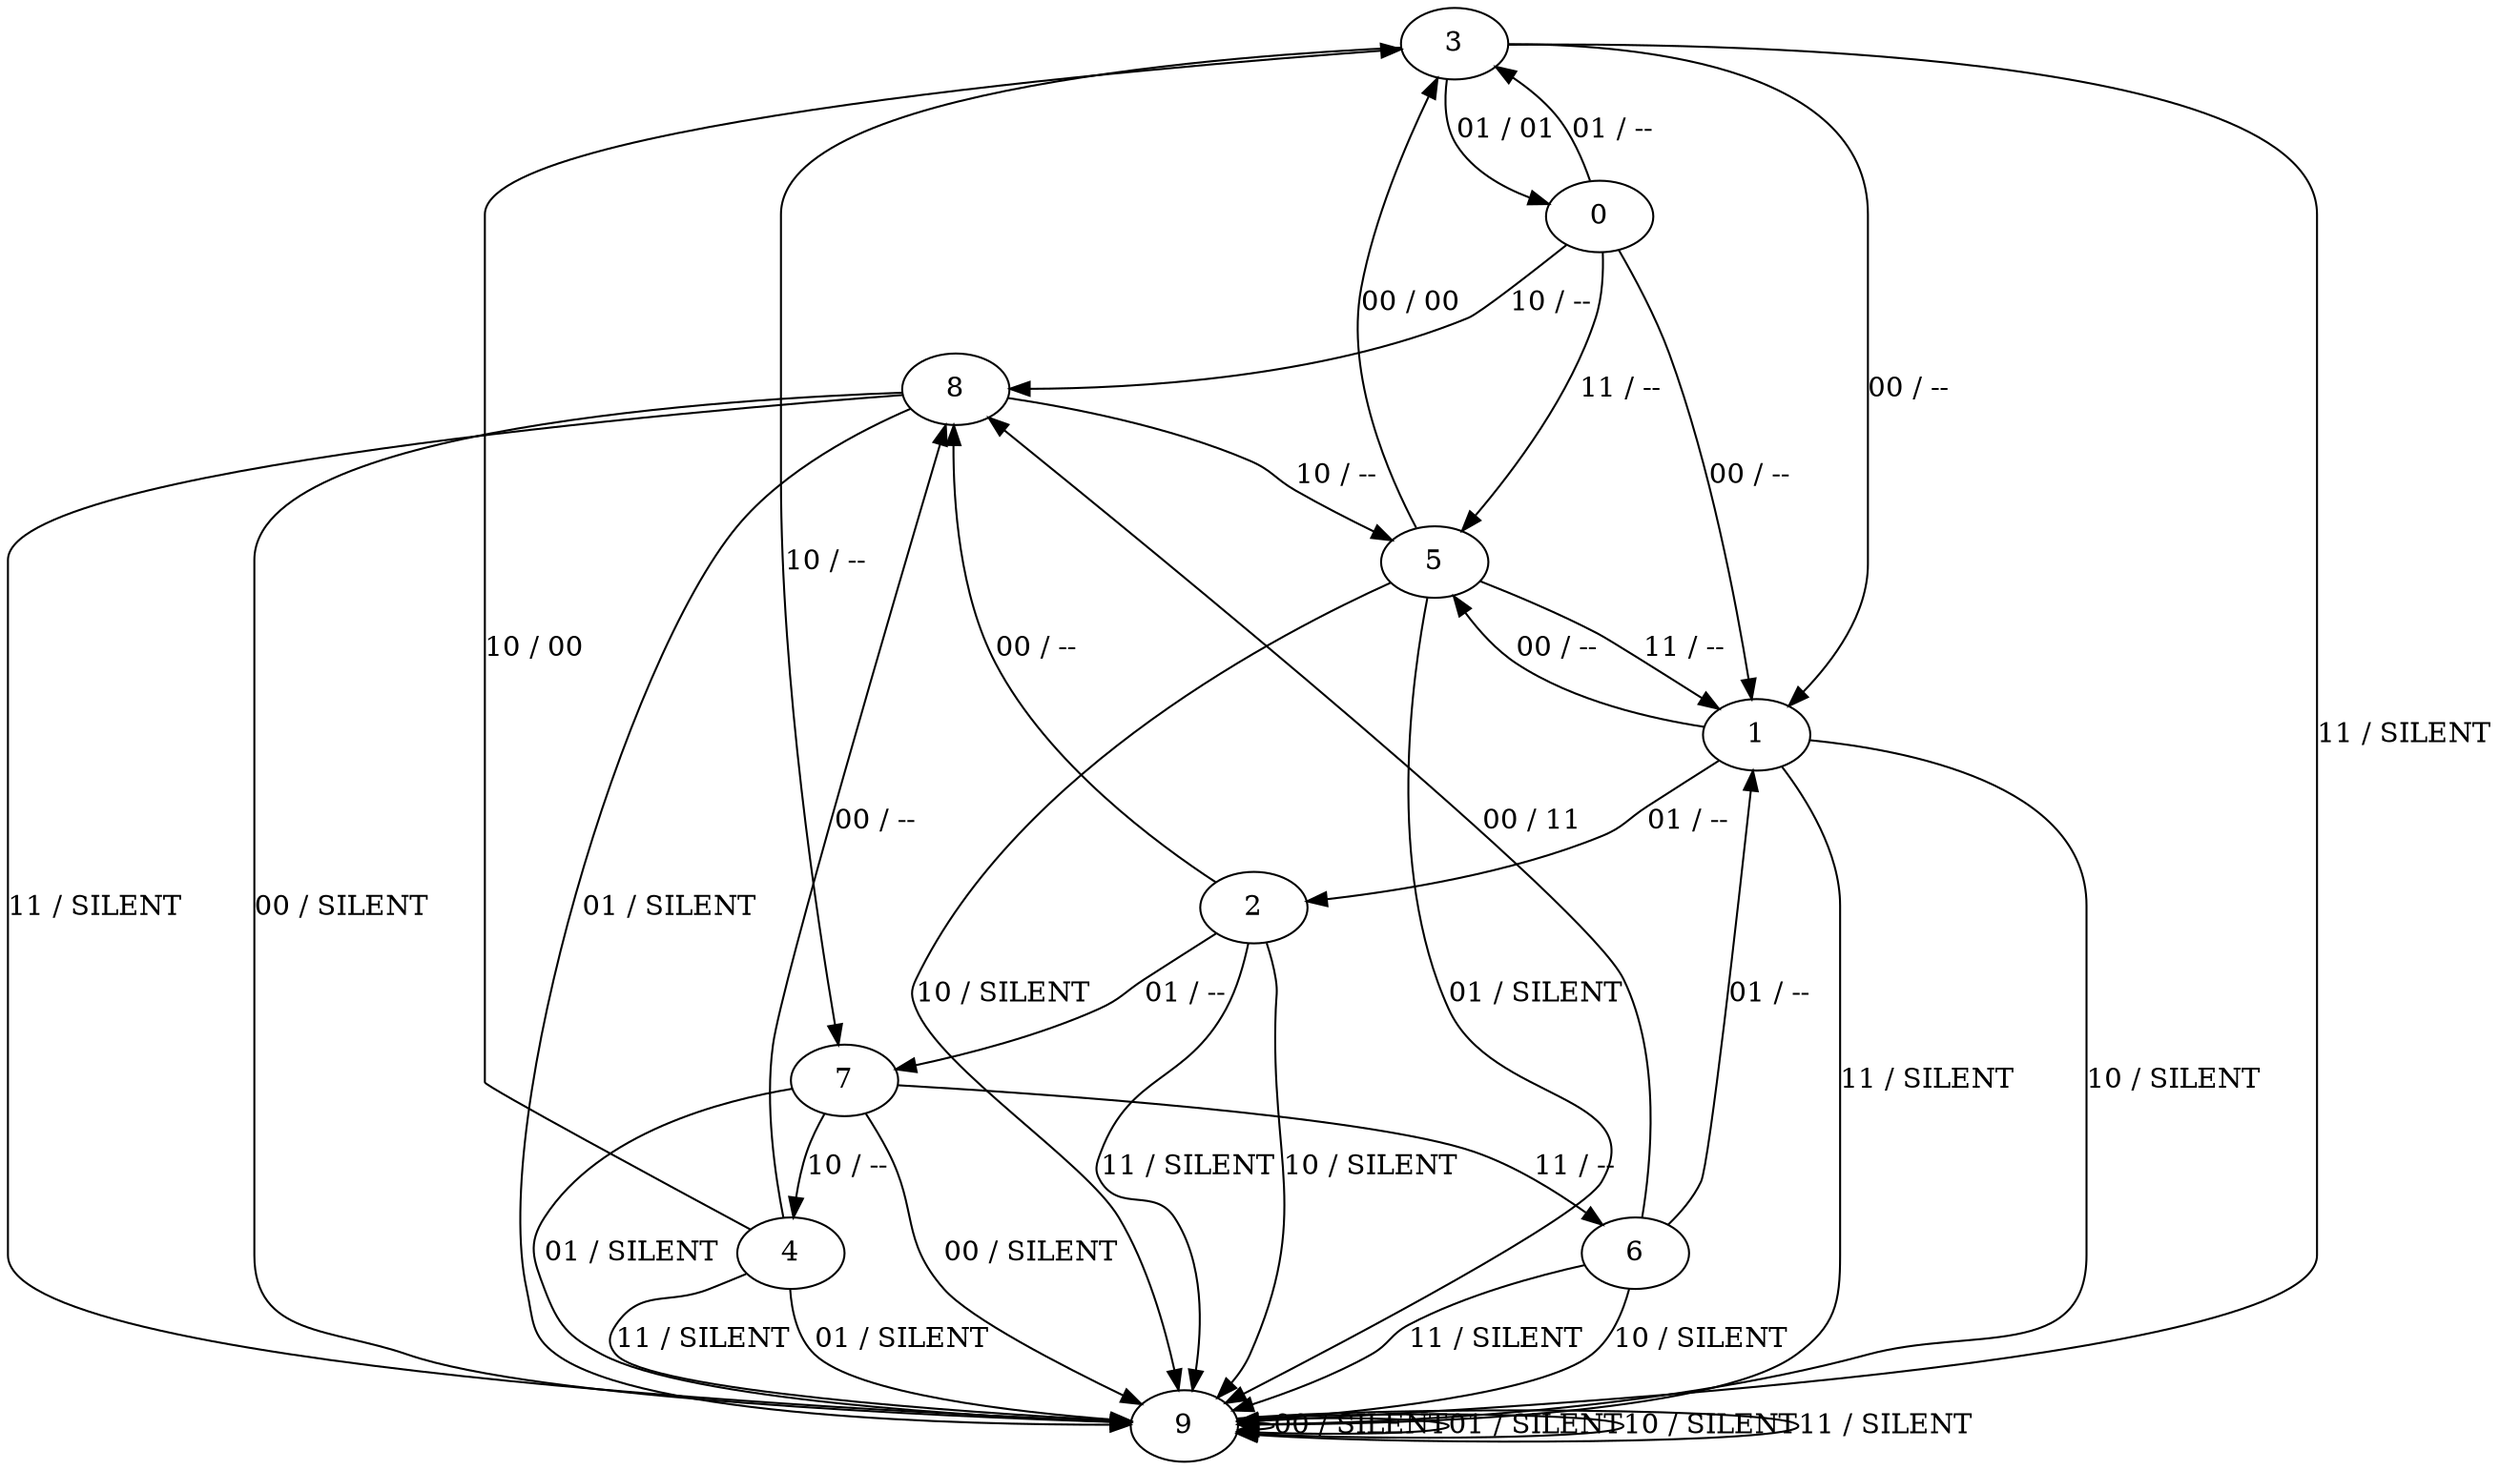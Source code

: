 digraph {
3
0
1
2
4
5
6
7
8
9
3 -> 1 [label="00 / --"]
3 -> 0 [label="01 / 01"]
3 -> 7 [label="10 / --"]
3 -> 9 [label="11 / SILENT"]
0 -> 1 [label="00 / --"]
0 -> 3 [label="01 / --"]
0 -> 8 [label="10 / --"]
0 -> 5 [label="11 / --"]
1 -> 5 [label="00 / --"]
1 -> 2 [label="01 / --"]
1 -> 9 [label="10 / SILENT"]
1 -> 9 [label="11 / SILENT"]
2 -> 8 [label="00 / --"]
2 -> 7 [label="01 / --"]
2 -> 9 [label="10 / SILENT"]
2 -> 9 [label="11 / SILENT"]
4 -> 8 [label="00 / --"]
4 -> 9 [label="01 / SILENT"]
4 -> 3 [label="10 / 00"]
4 -> 9 [label="11 / SILENT"]
5 -> 3 [label="00 / 00"]
5 -> 9 [label="01 / SILENT"]
5 -> 9 [label="10 / SILENT"]
5 -> 1 [label="11 / --"]
6 -> 8 [label="00 / 11"]
6 -> 1 [label="01 / --"]
6 -> 9 [label="10 / SILENT"]
6 -> 9 [label="11 / SILENT"]
7 -> 9 [label="00 / SILENT"]
7 -> 9 [label="01 / SILENT"]
7 -> 4 [label="10 / --"]
7 -> 6 [label="11 / --"]
8 -> 9 [label="00 / SILENT"]
8 -> 9 [label="01 / SILENT"]
8 -> 5 [label="10 / --"]
8 -> 9 [label="11 / SILENT"]
9 -> 9 [label="00 / SILENT"]
9 -> 9 [label="01 / SILENT"]
9 -> 9 [label="10 / SILENT"]
9 -> 9 [label="11 / SILENT"]
}
